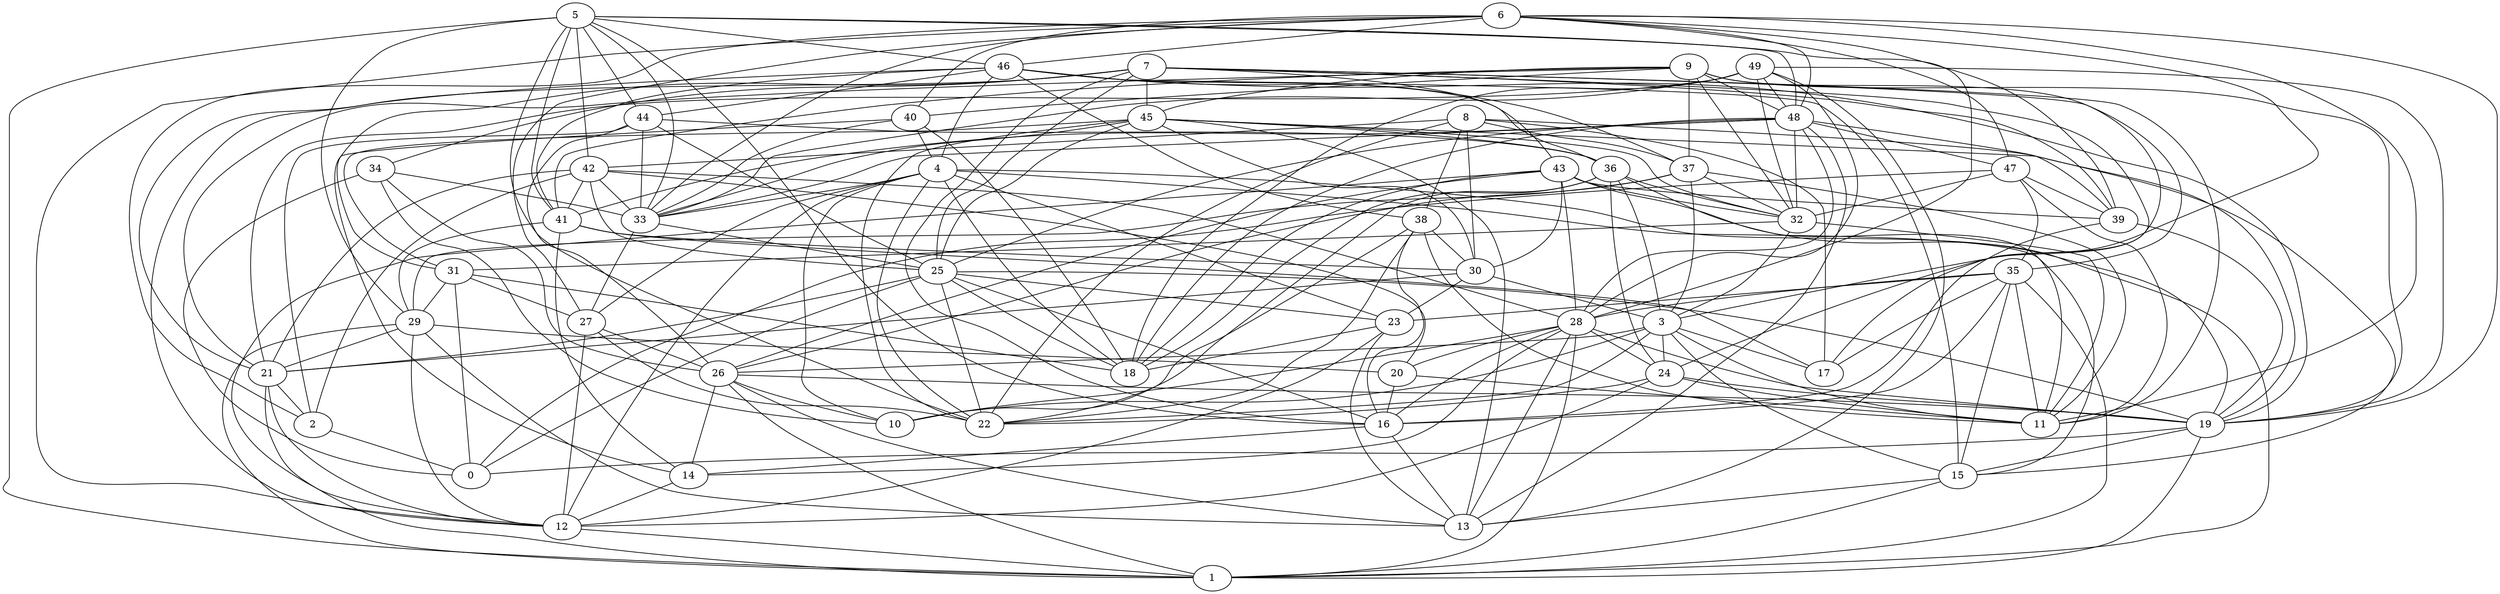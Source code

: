 digraph GG_graph {

subgraph G_graph {
edge [color = black]
"39" -> "16" [dir = none]
"39" -> "19" [dir = none]
"24" -> "22" [dir = none]
"24" -> "19" [dir = none]
"38" -> "10" [dir = none]
"38" -> "11" [dir = none]
"38" -> "30" [dir = none]
"38" -> "22" [dir = none]
"8" -> "42" [dir = none]
"8" -> "17" [dir = none]
"8" -> "37" [dir = none]
"8" -> "30" [dir = none]
"8" -> "19" [dir = none]
"31" -> "0" [dir = none]
"31" -> "29" [dir = none]
"31" -> "27" [dir = none]
"37" -> "29" [dir = none]
"34" -> "26" [dir = none]
"34" -> "0" [dir = none]
"34" -> "10" [dir = none]
"34" -> "33" [dir = none]
"14" -> "12" [dir = none]
"20" -> "16" [dir = none]
"20" -> "11" [dir = none]
"9" -> "48" [dir = none]
"9" -> "19" [dir = none]
"9" -> "45" [dir = none]
"9" -> "21" [dir = none]
"9" -> "24" [dir = none]
"48" -> "33" [dir = none]
"48" -> "25" [dir = none]
"48" -> "41" [dir = none]
"48" -> "28" [dir = none]
"48" -> "32" [dir = none]
"48" -> "47" [dir = none]
"29" -> "1" [dir = none]
"29" -> "21" [dir = none]
"29" -> "13" [dir = none]
"29" -> "12" [dir = none]
"46" -> "36" [dir = none]
"46" -> "37" [dir = none]
"46" -> "21" [dir = none]
"7" -> "39" [dir = none]
"7" -> "35" [dir = none]
"7" -> "43" [dir = none]
"7" -> "11" [dir = none]
"7" -> "17" [dir = none]
"35" -> "16" [dir = none]
"35" -> "23" [dir = none]
"35" -> "1" [dir = none]
"35" -> "11" [dir = none]
"35" -> "28" [dir = none]
"35" -> "17" [dir = none]
"27" -> "26" [dir = none]
"28" -> "10" [dir = none]
"28" -> "13" [dir = none]
"28" -> "1" [dir = none]
"28" -> "14" [dir = none]
"28" -> "20" [dir = none]
"41" -> "29" [dir = none]
"41" -> "14" [dir = none]
"41" -> "17" [dir = none]
"15" -> "13" [dir = none]
"15" -> "1" [dir = none]
"19" -> "0" [dir = none]
"19" -> "1" [dir = none]
"30" -> "23" [dir = none]
"3" -> "10" [dir = none]
"3" -> "17" [dir = none]
"3" -> "24" [dir = none]
"3" -> "11" [dir = none]
"3" -> "26" [dir = none]
"3" -> "22" [dir = none]
"6" -> "40" [dir = none]
"6" -> "39" [dir = none]
"6" -> "19" [dir = none]
"6" -> "2" [dir = none]
"6" -> "3" [dir = none]
"6" -> "46" [dir = none]
"6" -> "33" [dir = none]
"6" -> "48" [dir = none]
"6" -> "11" [dir = none]
"45" -> "33" [dir = none]
"45" -> "31" [dir = none]
"45" -> "13" [dir = none]
"45" -> "22" [dir = none]
"45" -> "30" [dir = none]
"45" -> "36" [dir = none]
"45" -> "15" [dir = none]
"40" -> "14" [dir = none]
"40" -> "18" [dir = none]
"36" -> "22" [dir = none]
"36" -> "18" [dir = none]
"36" -> "3" [dir = none]
"36" -> "32" [dir = none]
"36" -> "11" [dir = none]
"43" -> "30" [dir = none]
"43" -> "18" [dir = none]
"43" -> "28" [dir = none]
"43" -> "12" [dir = none]
"43" -> "19" [dir = none]
"43" -> "26" [dir = none]
"33" -> "27" [dir = none]
"33" -> "25" [dir = none]
"25" -> "23" [dir = none]
"25" -> "21" [dir = none]
"25" -> "16" [dir = none]
"25" -> "18" [dir = none]
"25" -> "0" [dir = none]
"25" -> "19" [dir = none]
"2" -> "0" [dir = none]
"42" -> "21" [dir = none]
"42" -> "33" [dir = none]
"42" -> "25" [dir = none]
"42" -> "41" [dir = none]
"49" -> "48" [dir = none]
"49" -> "32" [dir = none]
"49" -> "21" [dir = none]
"23" -> "13" [dir = none]
"23" -> "18" [dir = none]
"21" -> "12" [dir = none]
"21" -> "2" [dir = none]
"16" -> "14" [dir = none]
"16" -> "13" [dir = none]
"47" -> "35" [dir = none]
"47" -> "0" [dir = none]
"47" -> "11" [dir = none]
"47" -> "32" [dir = none]
"32" -> "11" [dir = none]
"26" -> "19" [dir = none]
"26" -> "13" [dir = none]
"26" -> "1" [dir = none]
"5" -> "1" [dir = none]
"5" -> "42" [dir = none]
"5" -> "33" [dir = none]
"5" -> "46" [dir = none]
"5" -> "41" [dir = none]
"4" -> "27" [dir = none]
"4" -> "1" [dir = none]
"4" -> "15" [dir = none]
"4" -> "10" [dir = none]
"4" -> "12" [dir = none]
"4" -> "33" [dir = none]
"44" -> "25" [dir = none]
"44" -> "2" [dir = none]
"44" -> "26" [dir = none]
"44" -> "33" [dir = none]
"42" -> "28" [dir = none]
"46" -> "38" [dir = none]
"31" -> "18" [dir = none]
"5" -> "22" [dir = none]
"4" -> "22" [dir = none]
"8" -> "38" [dir = none]
"9" -> "37" [dir = none]
"5" -> "29" [dir = none]
"26" -> "10" [dir = none]
"46" -> "19" [dir = none]
"3" -> "15" [dir = none]
"37" -> "26" [dir = none]
"45" -> "32" [dir = none]
"49" -> "13" [dir = none]
"9" -> "41" [dir = none]
"37" -> "32" [dir = none]
"19" -> "15" [dir = none]
"23" -> "12" [dir = none]
"47" -> "39" [dir = none]
"41" -> "30" [dir = none]
"4" -> "23" [dir = none]
"12" -> "1" [dir = none]
"48" -> "39" [dir = none]
"25" -> "22" [dir = none]
"9" -> "40" [dir = none]
"9" -> "32" [dir = none]
"29" -> "20" [dir = none]
"6" -> "27" [dir = none]
"49" -> "28" [dir = none]
"27" -> "12" [dir = none]
"32" -> "31" [dir = none]
"4" -> "18" [dir = none]
"42" -> "2" [dir = none]
"28" -> "19" [dir = none]
"7" -> "25" [dir = none]
"6" -> "47" [dir = none]
"40" -> "33" [dir = none]
"42" -> "20" [dir = none]
"48" -> "13" [dir = none]
"5" -> "48" [dir = none]
"45" -> "25" [dir = none]
"43" -> "39" [dir = none]
"28" -> "24" [dir = none]
"5" -> "16" [dir = none]
"49" -> "33" [dir = none]
"43" -> "32" [dir = none]
"5" -> "44" [dir = none]
"28" -> "16" [dir = none]
"6" -> "12" [dir = none]
"46" -> "44" [dir = none]
"7" -> "31" [dir = none]
"26" -> "14" [dir = none]
"7" -> "34" [dir = none]
"30" -> "3" [dir = none]
"5" -> "28" [dir = none]
"24" -> "11" [dir = none]
"35" -> "15" [dir = none]
"30" -> "21" [dir = none]
"38" -> "16" [dir = none]
"7" -> "45" [dir = none]
"49" -> "18" [dir = none]
"37" -> "11" [dir = none]
"36" -> "24" [dir = none]
"49" -> "19" [dir = none]
"46" -> "15" [dir = none]
"44" -> "36" [dir = none]
"46" -> "4" [dir = none]
"8" -> "22" [dir = none]
"37" -> "3" [dir = none]
"27" -> "22" [dir = none]
"48" -> "18" [dir = none]
"7" -> "16" [dir = none]
"32" -> "3" [dir = none]
"24" -> "12" [dir = none]
"21" -> "1" [dir = none]
"46" -> "41" [dir = none]
"40" -> "4" [dir = none]
"7" -> "12" [dir = none]
}

}
